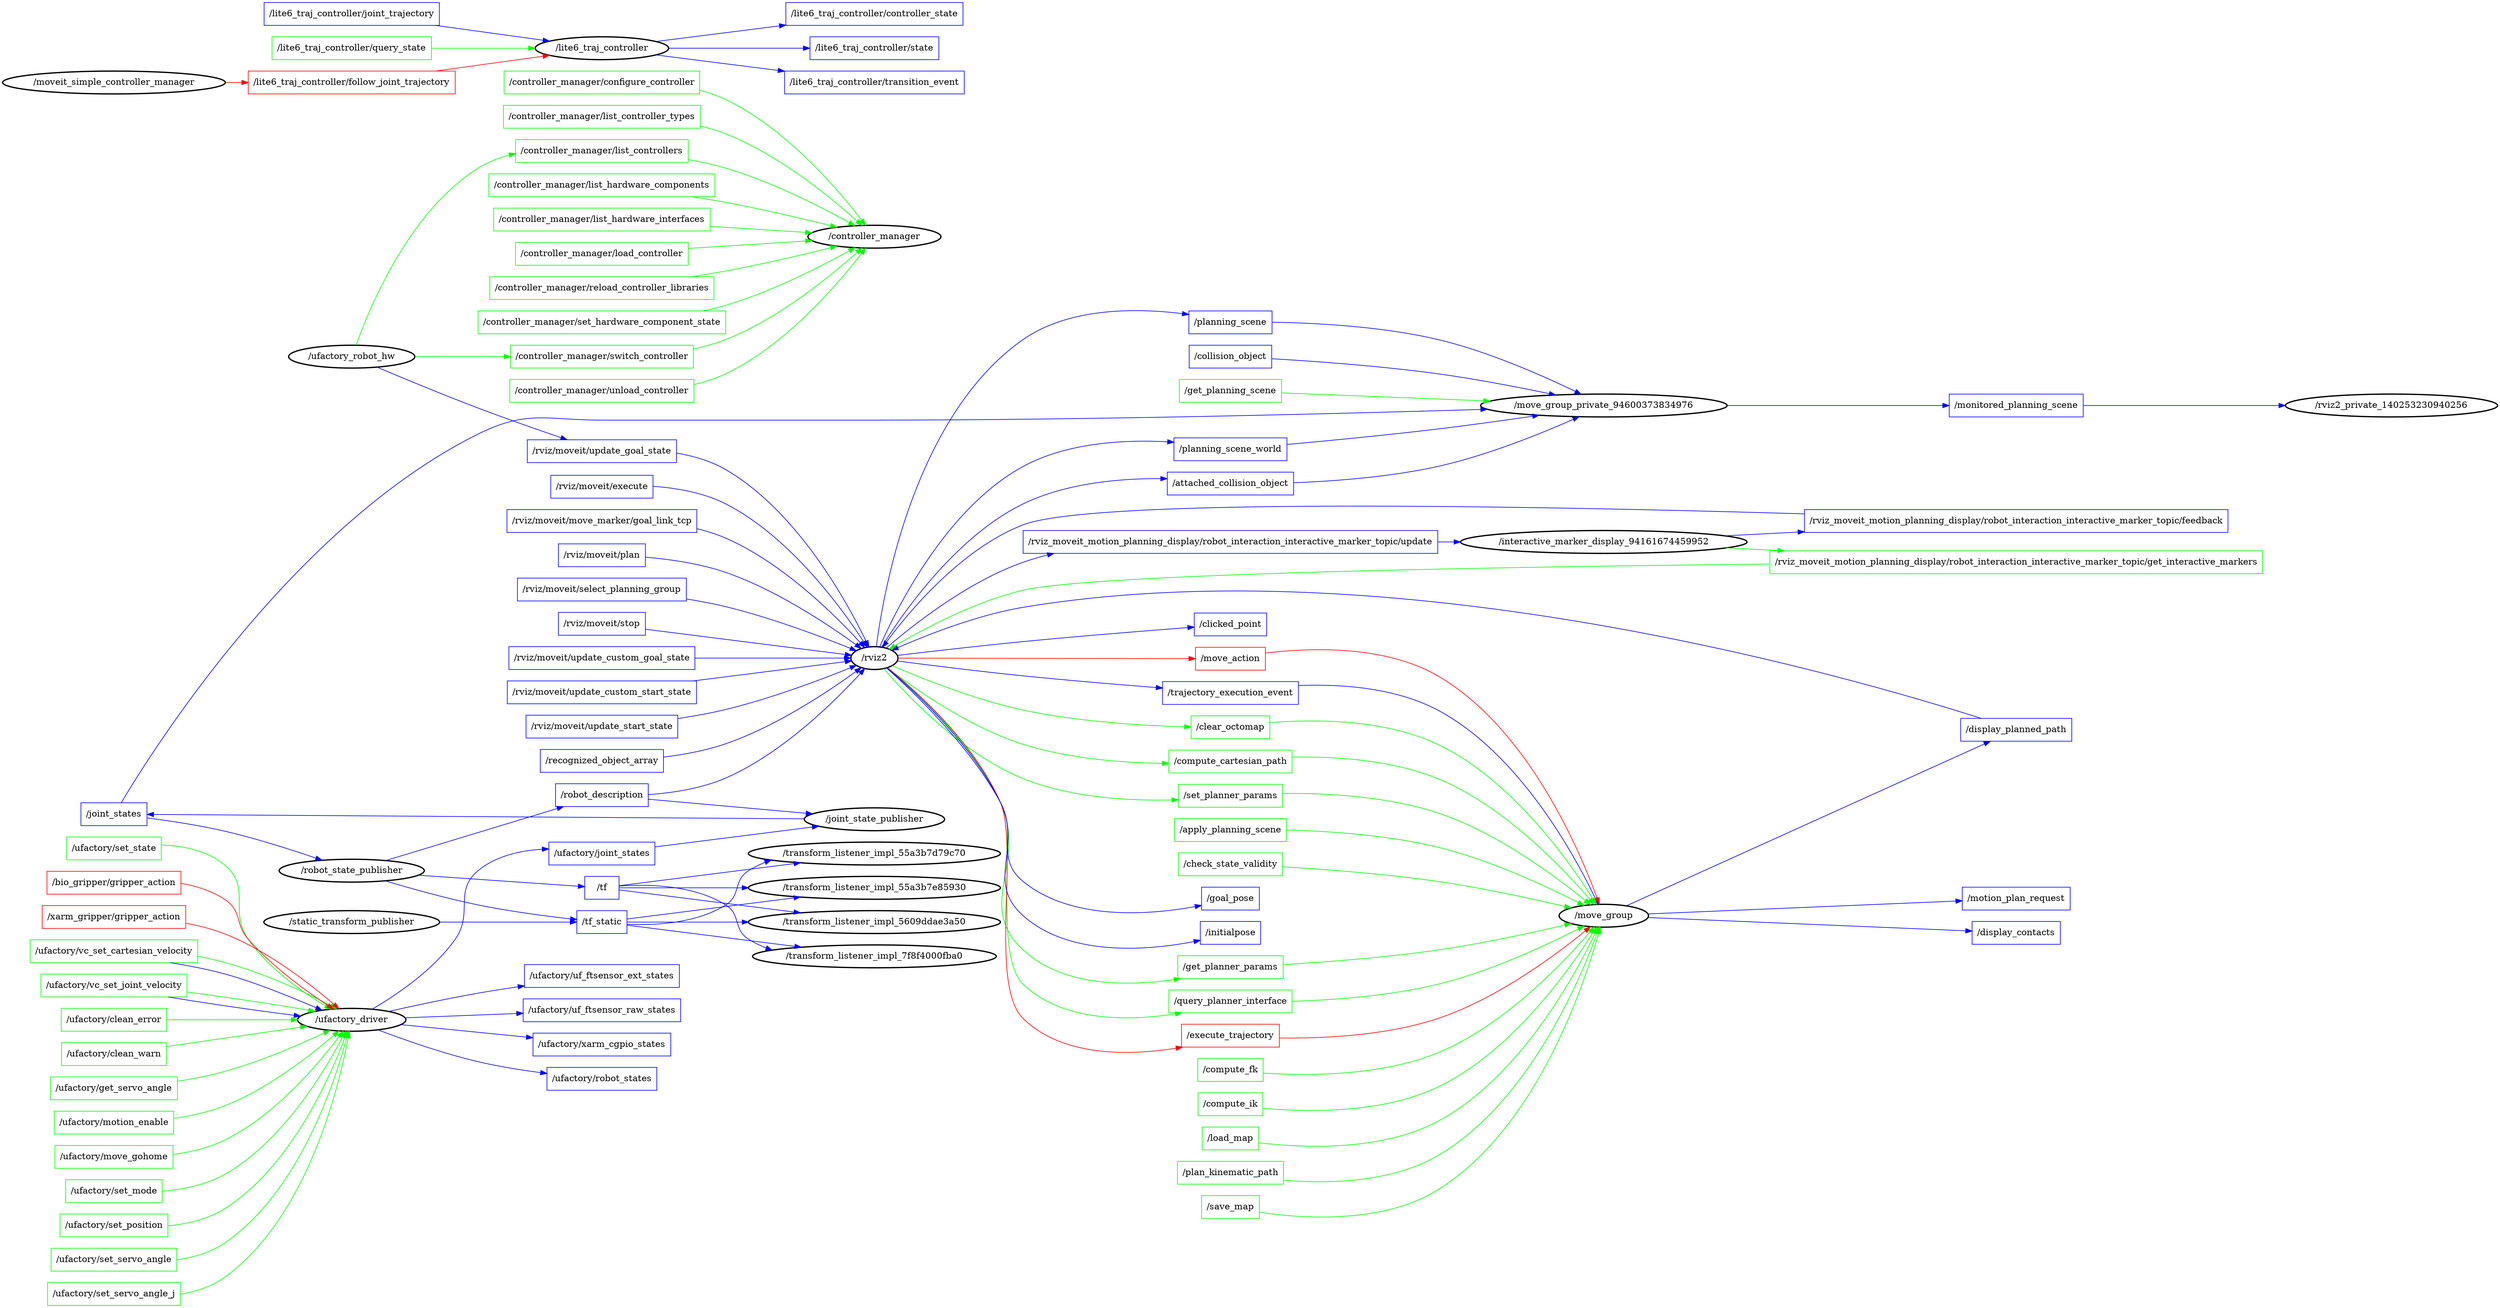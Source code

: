 digraph {
    rankdir = LR;
    "/controller_manager" [color = black;penwidth = 2;];
    "/interactive_marker_display_94161674459952" [color = black;penwidth = 2;];
    "/joint_state_publisher" [color = black;penwidth = 2;];
    "/lite6_traj_controller" [color = black;penwidth = 2;];
    "/move_group" [color = black;penwidth = 2;];
    "/move_group_private_94600373834976" [color = black;penwidth = 2;];
    "/moveit_simple_controller_manager" [color = black;penwidth = 2;];
    "/robot_state_publisher" [color = black;penwidth = 2;];
    "/rviz2" [color = black;penwidth = 2;];
    "/rviz2_private_140253230940256" [color = black;penwidth = 2;];
    "/static_transform_publisher" [color = black;penwidth = 2;];
    "/transform_listener_impl_55a3b7d79c70" [color = black;penwidth = 2;];
    "/transform_listener_impl_55a3b7e85930" [color = black;penwidth = 2;];
    "/transform_listener_impl_5609ddae3a50" [color = black;penwidth = 2;];
    "/transform_listener_impl_7f8f4000fba0" [color = black;penwidth = 2;];
    "/ufactory_driver" [color = black;penwidth = 2;];
    "/ufactory_robot_hw" [color = black;penwidth = 2;];
    "/controller_manager/configure_controller" [shape = rectangle;color = green;];
    "/controller_manager/configure_controller" -> "/controller_manager" [color = green;];
    "/controller_manager/list_controller_types" [shape = rectangle;color = green;];
    "/controller_manager/list_controller_types" -> "/controller_manager" [color = green;];
    "/controller_manager/list_controllers" [shape = rectangle;color = green;];
    "/controller_manager/list_controllers" -> "/controller_manager" [color = green;];
    "/controller_manager/list_controllers" [shape = rectangle;color = green;];
    "/ufactory_robot_hw" -> "/controller_manager/list_controllers" [color = green;];
    "/controller_manager/list_hardware_components" [shape = rectangle;color = green;];
    "/controller_manager/list_hardware_components" -> "/controller_manager" [color = green;];
    "/controller_manager/list_hardware_interfaces" [shape = rectangle;color = green;];
    "/controller_manager/list_hardware_interfaces" -> "/controller_manager" [color = green;];
    "/controller_manager/load_controller" [shape = rectangle;color = green;];
    "/controller_manager/load_controller" -> "/controller_manager" [color = green;];
    "/controller_manager/reload_controller_libraries" [shape = rectangle;color = green;];
    "/controller_manager/reload_controller_libraries" -> "/controller_manager" [color = green;];
    "/controller_manager/set_hardware_component_state" [shape = rectangle;color = green;];
    "/controller_manager/set_hardware_component_state" -> "/controller_manager" [color = green;];
    "/controller_manager/switch_controller" [shape = rectangle;color = green;];
    "/controller_manager/switch_controller" -> "/controller_manager" [color = green;];
    "/controller_manager/switch_controller" [shape = rectangle;color = green;];
    "/ufactory_robot_hw" -> "/controller_manager/switch_controller" [color = green;];
    "/controller_manager/unload_controller" [shape = rectangle;color = green;];
    "/controller_manager/unload_controller" -> "/controller_manager" [color = green;];
    "/rviz_moveit_motion_planning_display/robot_interaction_interactive_marker_topic/update" [shape = rectangle;color = blue;];
    "/rviz_moveit_motion_planning_display/robot_interaction_interactive_marker_topic/update" -> "/interactive_marker_display_94161674459952" [color = blue;];
    "/rviz_moveit_motion_planning_display/robot_interaction_interactive_marker_topic/update" [shape = rectangle;color = blue;];
    "/rviz2" -> "/rviz_moveit_motion_planning_display/robot_interaction_interactive_marker_topic/update" [color = blue;];
    "/rviz_moveit_motion_planning_display/robot_interaction_interactive_marker_topic/feedback" [shape = rectangle;color = blue;];
    "/interactive_marker_display_94161674459952" -> "/rviz_moveit_motion_planning_display/robot_interaction_interactive_marker_topic/feedback" [color = blue;];
    "/rviz_moveit_motion_planning_display/robot_interaction_interactive_marker_topic/feedback" [shape = rectangle;color = blue;];
    "/rviz_moveit_motion_planning_display/robot_interaction_interactive_marker_topic/feedback" -> "/rviz2" [color = blue;];
    "/rviz_moveit_motion_planning_display/robot_interaction_interactive_marker_topic/get_interactive_markers" [shape = rectangle;color = green;];
    "/interactive_marker_display_94161674459952" -> "/rviz_moveit_motion_planning_display/robot_interaction_interactive_marker_topic/get_interactive_markers" [color = green;];
    "/rviz_moveit_motion_planning_display/robot_interaction_interactive_marker_topic/get_interactive_markers" [shape = rectangle;color = green;];
    "/rviz_moveit_motion_planning_display/robot_interaction_interactive_marker_topic/get_interactive_markers" -> "/rviz2" [color = green;];
    "/robot_description" [shape = rectangle;color = blue;];
    "/robot_description" -> "/joint_state_publisher" [color = blue;];
    "/robot_description" -> "/rviz2" [color = blue;];
    "/robot_description" [shape = rectangle;color = blue;];
    "/robot_state_publisher" -> "/robot_description" [color = blue;];
    "/ufactory/joint_states" [shape = rectangle;color = blue;];
    "/ufactory/joint_states" -> "/joint_state_publisher" [color = blue;];
    "/ufactory/joint_states" [shape = rectangle;color = blue;];
    "/ufactory_driver" -> "/ufactory/joint_states" [color = blue;];
    "/joint_states" [shape = rectangle;color = blue;];
    "/joint_state_publisher" -> "/joint_states" [color = blue;];
    "/joint_states" [shape = rectangle;color = blue;];
    "/joint_states" -> "/move_group_private_94600373834976" [color = blue;];
    "/joint_states" -> "/robot_state_publisher" [color = blue;];
    "/lite6_traj_controller/joint_trajectory" [shape = rectangle;color = blue;];
    "/lite6_traj_controller/joint_trajectory" -> "/lite6_traj_controller" [color = blue;];
    "/lite6_traj_controller/controller_state" [shape = rectangle;color = blue;];
    "/lite6_traj_controller" -> "/lite6_traj_controller/controller_state" [color = blue;];
    "/lite6_traj_controller/state" [shape = rectangle;color = blue;];
    "/lite6_traj_controller" -> "/lite6_traj_controller/state" [color = blue;];
    "/lite6_traj_controller/transition_event" [shape = rectangle;color = blue;];
    "/lite6_traj_controller" -> "/lite6_traj_controller/transition_event" [color = blue;];
    "/lite6_traj_controller/query_state" [shape = rectangle;color = green;];
    "/lite6_traj_controller/query_state" -> "/lite6_traj_controller" [color = green;];
    "/lite6_traj_controller/follow_joint_trajectory" [shape = rectangle;color = red;];
    "/lite6_traj_controller/follow_joint_trajectory" -> "/lite6_traj_controller" [color = red;];
    "/lite6_traj_controller/follow_joint_trajectory" [shape = rectangle;color = red;];
    "/moveit_simple_controller_manager" -> "/lite6_traj_controller/follow_joint_trajectory" [color = red;];
    "/trajectory_execution_event" [shape = rectangle;color = blue;];
    "/trajectory_execution_event" -> "/move_group" [color = blue;];
    "/trajectory_execution_event" [shape = rectangle;color = blue;];
    "/rviz2" -> "/trajectory_execution_event" [color = blue;];
    "/display_contacts" [shape = rectangle;color = blue;];
    "/move_group" -> "/display_contacts" [color = blue;];
    "/display_planned_path" [shape = rectangle;color = blue;];
    "/move_group" -> "/display_planned_path" [color = blue;];
    "/display_planned_path" [shape = rectangle;color = blue;];
    "/display_planned_path" -> "/rviz2" [color = blue;];
    "/motion_plan_request" [shape = rectangle;color = blue;];
    "/move_group" -> "/motion_plan_request" [color = blue;];
    "/apply_planning_scene" [shape = rectangle;color = green;];
    "/apply_planning_scene" -> "/move_group" [color = green;];
    "/check_state_validity" [shape = rectangle;color = green;];
    "/check_state_validity" -> "/move_group" [color = green;];
    "/clear_octomap" [shape = rectangle;color = green;];
    "/clear_octomap" -> "/move_group" [color = green;];
    "/clear_octomap" [shape = rectangle;color = green;];
    "/rviz2" -> "/clear_octomap" [color = green;];
    "/compute_cartesian_path" [shape = rectangle;color = green;];
    "/compute_cartesian_path" -> "/move_group" [color = green;];
    "/compute_cartesian_path" [shape = rectangle;color = green;];
    "/rviz2" -> "/compute_cartesian_path" [color = green;];
    "/compute_fk" [shape = rectangle;color = green;];
    "/compute_fk" -> "/move_group" [color = green;];
    "/compute_ik" [shape = rectangle;color = green;];
    "/compute_ik" -> "/move_group" [color = green;];
    "/get_planner_params" [shape = rectangle;color = green;];
    "/get_planner_params" -> "/move_group" [color = green;];
    "/get_planner_params" [shape = rectangle;color = green;];
    "/rviz2" -> "/get_planner_params" [color = green;];
    "/load_map" [shape = rectangle;color = green;];
    "/load_map" -> "/move_group" [color = green;];
    "/plan_kinematic_path" [shape = rectangle;color = green;];
    "/plan_kinematic_path" -> "/move_group" [color = green;];
    "/query_planner_interface" [shape = rectangle;color = green;];
    "/query_planner_interface" -> "/move_group" [color = green;];
    "/query_planner_interface" [shape = rectangle;color = green;];
    "/rviz2" -> "/query_planner_interface" [color = green;];
    "/save_map" [shape = rectangle;color = green;];
    "/save_map" -> "/move_group" [color = green;];
    "/set_planner_params" [shape = rectangle;color = green;];
    "/set_planner_params" -> "/move_group" [color = green;];
    "/set_planner_params" [shape = rectangle;color = green;];
    "/rviz2" -> "/set_planner_params" [color = green;];
    "/execute_trajectory" [shape = rectangle;color = red;];
    "/execute_trajectory" -> "/move_group" [color = red;];
    "/execute_trajectory" [shape = rectangle;color = red;];
    "/rviz2" -> "/execute_trajectory" [color = red;];
    "/move_action" [shape = rectangle;color = red;];
    "/move_action" -> "/move_group" [color = red;];
    "/move_action" [shape = rectangle;color = red;];
    "/rviz2" -> "/move_action" [color = red;];
    "/attached_collision_object" [shape = rectangle;color = blue;];
    "/attached_collision_object" -> "/move_group_private_94600373834976" [color = blue;];
    "/attached_collision_object" [shape = rectangle;color = blue;];
    "/rviz2" -> "/attached_collision_object" [color = blue;];
    "/collision_object" [shape = rectangle;color = blue;];
    "/collision_object" -> "/move_group_private_94600373834976" [color = blue;];
    "/planning_scene" [shape = rectangle;color = blue;];
    "/planning_scene" -> "/move_group_private_94600373834976" [color = blue;];
    "/planning_scene" [shape = rectangle;color = blue;];
    "/rviz2" -> "/planning_scene" [color = blue;];
    "/planning_scene_world" [shape = rectangle;color = blue;];
    "/planning_scene_world" -> "/move_group_private_94600373834976" [color = blue;];
    "/planning_scene_world" [shape = rectangle;color = blue;];
    "/rviz2" -> "/planning_scene_world" [color = blue;];
    "/monitored_planning_scene" [shape = rectangle;color = blue;];
    "/move_group_private_94600373834976" -> "/monitored_planning_scene" [color = blue;];
    "/monitored_planning_scene" [shape = rectangle;color = blue;];
    "/monitored_planning_scene" -> "/rviz2_private_140253230940256" [color = blue;];
    "/get_planning_scene" [shape = rectangle;color = green;];
    "/get_planning_scene" -> "/move_group_private_94600373834976" [color = green;];
    "/tf" [shape = rectangle;color = blue;];
    "/robot_state_publisher" -> "/tf" [color = blue;];
    "/tf" [shape = rectangle;color = blue;];
    "/tf" -> "/transform_listener_impl_55a3b7d79c70" [color = blue;];
    "/tf" -> "/transform_listener_impl_55a3b7e85930" [color = blue;];
    "/tf" -> "/transform_listener_impl_5609ddae3a50" [color = blue;];
    "/tf" -> "/transform_listener_impl_7f8f4000fba0" [color = blue;];
    "/tf_static" [shape = rectangle;color = blue;];
    "/robot_state_publisher" -> "/tf_static" [color = blue;];
    "/static_transform_publisher" -> "/tf_static" [color = blue;];
    "/tf_static" [shape = rectangle;color = blue;];
    "/tf_static" -> "/transform_listener_impl_55a3b7d79c70" [color = blue;];
    "/tf_static" -> "/transform_listener_impl_55a3b7e85930" [color = blue;];
    "/tf_static" -> "/transform_listener_impl_5609ddae3a50" [color = blue;];
    "/tf_static" -> "/transform_listener_impl_7f8f4000fba0" [color = blue;];
    "/recognized_object_array" [shape = rectangle;color = blue;];
    "/recognized_object_array" -> "/rviz2" [color = blue;];
    "/rviz/moveit/execute" [shape = rectangle;color = blue;];
    "/rviz/moveit/execute" -> "/rviz2" [color = blue;];
    "/rviz/moveit/move_marker/goal_link_tcp" [shape = rectangle;color = blue;];
    "/rviz/moveit/move_marker/goal_link_tcp" -> "/rviz2" [color = blue;];
    "/rviz/moveit/plan" [shape = rectangle;color = blue;];
    "/rviz/moveit/plan" -> "/rviz2" [color = blue;];
    "/rviz/moveit/select_planning_group" [shape = rectangle;color = blue;];
    "/rviz/moveit/select_planning_group" -> "/rviz2" [color = blue;];
    "/rviz/moveit/stop" [shape = rectangle;color = blue;];
    "/rviz/moveit/stop" -> "/rviz2" [color = blue;];
    "/rviz/moveit/update_custom_goal_state" [shape = rectangle;color = blue;];
    "/rviz/moveit/update_custom_goal_state" -> "/rviz2" [color = blue;];
    "/rviz/moveit/update_custom_start_state" [shape = rectangle;color = blue;];
    "/rviz/moveit/update_custom_start_state" -> "/rviz2" [color = blue;];
    "/rviz/moveit/update_goal_state" [shape = rectangle;color = blue;];
    "/rviz/moveit/update_goal_state" -> "/rviz2" [color = blue;];
    "/rviz/moveit/update_goal_state" [shape = rectangle;color = blue;];
    "/ufactory_robot_hw" -> "/rviz/moveit/update_goal_state" [color = blue;];
    "/rviz/moveit/update_start_state" [shape = rectangle;color = blue;];
    "/rviz/moveit/update_start_state" -> "/rviz2" [color = blue;];
    "/clicked_point" [shape = rectangle;color = blue;];
    "/rviz2" -> "/clicked_point" [color = blue;];
    "/goal_pose" [shape = rectangle;color = blue;];
    "/rviz2" -> "/goal_pose" [color = blue;];
    "/initialpose" [shape = rectangle;color = blue;];
    "/rviz2" -> "/initialpose" [color = blue;];
    "/ufactory/vc_set_cartesian_velocity" [shape = rectangle;color = blue;];
    "/ufactory/vc_set_cartesian_velocity" -> "/ufactory_driver" [color = blue;];
    "/ufactory/vc_set_cartesian_velocity" [shape = rectangle;color = green;];
    "/ufactory/vc_set_cartesian_velocity" -> "/ufactory_driver" [color = green;];
    "/ufactory/vc_set_joint_velocity" [shape = rectangle;color = blue;];
    "/ufactory/vc_set_joint_velocity" -> "/ufactory_driver" [color = blue;];
    "/ufactory/vc_set_joint_velocity" [shape = rectangle;color = green;];
    "/ufactory/vc_set_joint_velocity" -> "/ufactory_driver" [color = green;];
    "/ufactory/robot_states" [shape = rectangle;color = blue;];
    "/ufactory_driver" -> "/ufactory/robot_states" [color = blue;];
    "/ufactory/uf_ftsensor_ext_states" [shape = rectangle;color = blue;];
    "/ufactory_driver" -> "/ufactory/uf_ftsensor_ext_states" [color = blue;];
    "/ufactory/uf_ftsensor_raw_states" [shape = rectangle;color = blue;];
    "/ufactory_driver" -> "/ufactory/uf_ftsensor_raw_states" [color = blue;];
    "/ufactory/xarm_cgpio_states" [shape = rectangle;color = blue;];
    "/ufactory_driver" -> "/ufactory/xarm_cgpio_states" [color = blue;];
    "/ufactory/clean_error" [shape = rectangle;color = green;];
    "/ufactory/clean_error" -> "/ufactory_driver" [color = green;];
    "/ufactory/clean_warn" [shape = rectangle;color = green;];
    "/ufactory/clean_warn" -> "/ufactory_driver" [color = green;];
    "/ufactory/get_servo_angle" [shape = rectangle;color = green;];
    "/ufactory/get_servo_angle" -> "/ufactory_driver" [color = green;];
    "/ufactory/motion_enable" [shape = rectangle;color = green;];
    "/ufactory/motion_enable" -> "/ufactory_driver" [color = green;];
    "/ufactory/move_gohome" [shape = rectangle;color = green;];
    "/ufactory/move_gohome" -> "/ufactory_driver" [color = green;];
    "/ufactory/set_mode" [shape = rectangle;color = green;];
    "/ufactory/set_mode" -> "/ufactory_driver" [color = green;];
    "/ufactory/set_position" [shape = rectangle;color = green;];
    "/ufactory/set_position" -> "/ufactory_driver" [color = green;];
    "/ufactory/set_servo_angle" [shape = rectangle;color = green;];
    "/ufactory/set_servo_angle" -> "/ufactory_driver" [color = green;];
    "/ufactory/set_servo_angle_j" [shape = rectangle;color = green;];
    "/ufactory/set_servo_angle_j" -> "/ufactory_driver" [color = green;];
    "/ufactory/set_state" [shape = rectangle;color = green;];
    "/ufactory/set_state" -> "/ufactory_driver" [color = green;];
    "/bio_gripper/gripper_action" [shape = rectangle;color = red;];
    "/bio_gripper/gripper_action" -> "/ufactory_driver" [color = red;];
    "/xarm_gripper/gripper_action" [shape = rectangle;color = red;];
    "/xarm_gripper/gripper_action" -> "/ufactory_driver" [color = red;];
}
